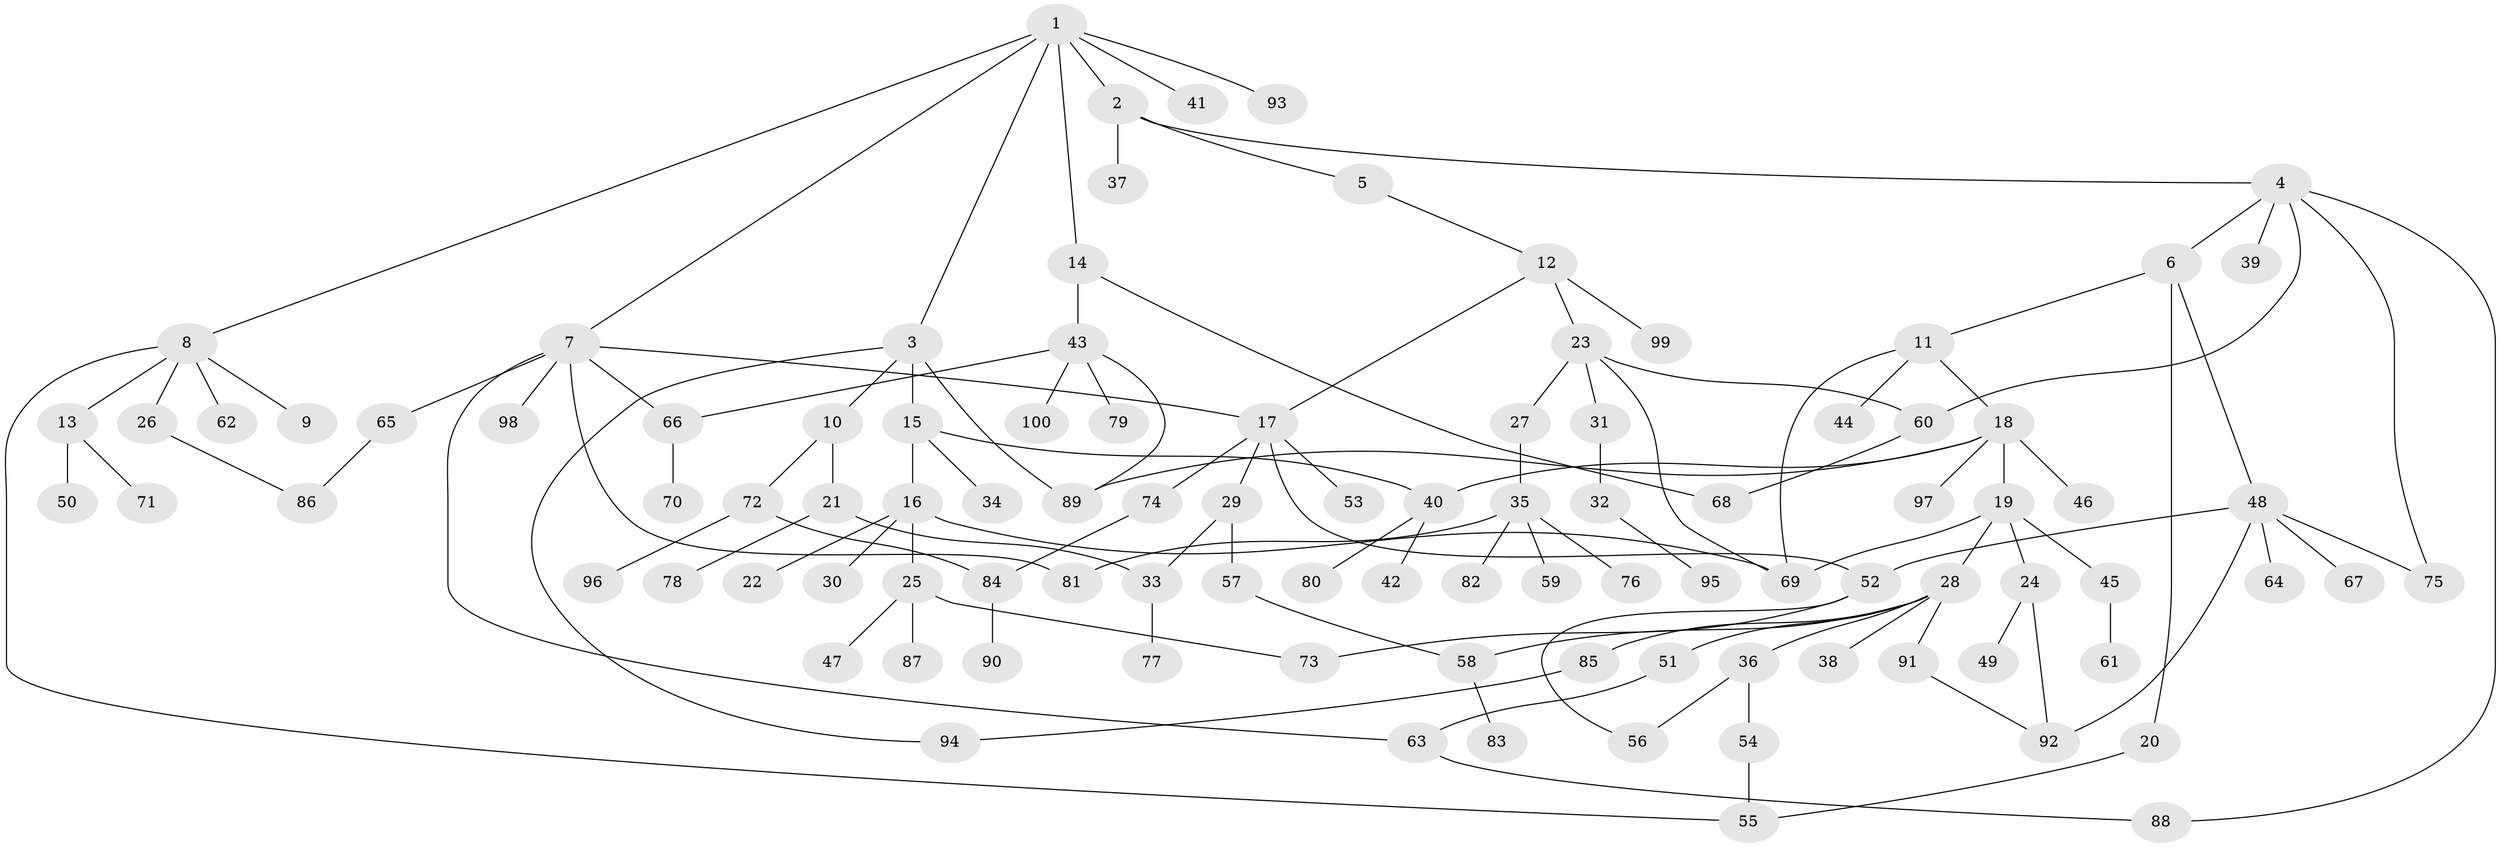 // Generated by graph-tools (version 1.1) at 2025/54/02/21/25 11:54:43]
// undirected, 100 vertices, 125 edges
graph export_dot {
graph [start="1"]
  node [color=gray90,style=filled];
  1;
  2;
  3;
  4;
  5;
  6;
  7;
  8;
  9;
  10;
  11;
  12;
  13;
  14;
  15;
  16;
  17;
  18;
  19;
  20;
  21;
  22;
  23;
  24;
  25;
  26;
  27;
  28;
  29;
  30;
  31;
  32;
  33;
  34;
  35;
  36;
  37;
  38;
  39;
  40;
  41;
  42;
  43;
  44;
  45;
  46;
  47;
  48;
  49;
  50;
  51;
  52;
  53;
  54;
  55;
  56;
  57;
  58;
  59;
  60;
  61;
  62;
  63;
  64;
  65;
  66;
  67;
  68;
  69;
  70;
  71;
  72;
  73;
  74;
  75;
  76;
  77;
  78;
  79;
  80;
  81;
  82;
  83;
  84;
  85;
  86;
  87;
  88;
  89;
  90;
  91;
  92;
  93;
  94;
  95;
  96;
  97;
  98;
  99;
  100;
  1 -- 2;
  1 -- 3;
  1 -- 7;
  1 -- 8;
  1 -- 14;
  1 -- 41;
  1 -- 93;
  2 -- 4;
  2 -- 5;
  2 -- 37;
  3 -- 10;
  3 -- 15;
  3 -- 94;
  3 -- 89;
  4 -- 6;
  4 -- 39;
  4 -- 60;
  4 -- 75;
  4 -- 88;
  5 -- 12;
  6 -- 11;
  6 -- 20;
  6 -- 48;
  7 -- 17;
  7 -- 65;
  7 -- 81;
  7 -- 98;
  7 -- 66;
  7 -- 63;
  8 -- 9;
  8 -- 13;
  8 -- 26;
  8 -- 62;
  8 -- 55;
  10 -- 21;
  10 -- 72;
  11 -- 18;
  11 -- 44;
  11 -- 69;
  12 -- 23;
  12 -- 99;
  12 -- 17;
  13 -- 50;
  13 -- 71;
  14 -- 43;
  14 -- 68;
  15 -- 16;
  15 -- 34;
  15 -- 40;
  16 -- 22;
  16 -- 25;
  16 -- 30;
  16 -- 69;
  17 -- 29;
  17 -- 53;
  17 -- 74;
  17 -- 52;
  18 -- 19;
  18 -- 46;
  18 -- 89;
  18 -- 97;
  18 -- 40;
  19 -- 24;
  19 -- 28;
  19 -- 45;
  19 -- 69;
  20 -- 55;
  21 -- 33;
  21 -- 78;
  23 -- 27;
  23 -- 31;
  23 -- 60;
  23 -- 69;
  24 -- 49;
  24 -- 92;
  25 -- 47;
  25 -- 87;
  25 -- 73;
  26 -- 86;
  27 -- 35;
  28 -- 36;
  28 -- 38;
  28 -- 51;
  28 -- 58;
  28 -- 85;
  28 -- 91;
  29 -- 57;
  29 -- 33;
  31 -- 32;
  32 -- 95;
  33 -- 77;
  35 -- 59;
  35 -- 76;
  35 -- 82;
  35 -- 81;
  36 -- 54;
  36 -- 56;
  40 -- 42;
  40 -- 80;
  43 -- 66;
  43 -- 79;
  43 -- 100;
  43 -- 89;
  45 -- 61;
  48 -- 52;
  48 -- 64;
  48 -- 67;
  48 -- 92;
  48 -- 75;
  51 -- 63;
  52 -- 73;
  52 -- 56;
  54 -- 55;
  57 -- 58;
  58 -- 83;
  60 -- 68;
  63 -- 88;
  65 -- 86;
  66 -- 70;
  72 -- 96;
  72 -- 84;
  74 -- 84;
  84 -- 90;
  85 -- 94;
  91 -- 92;
}
